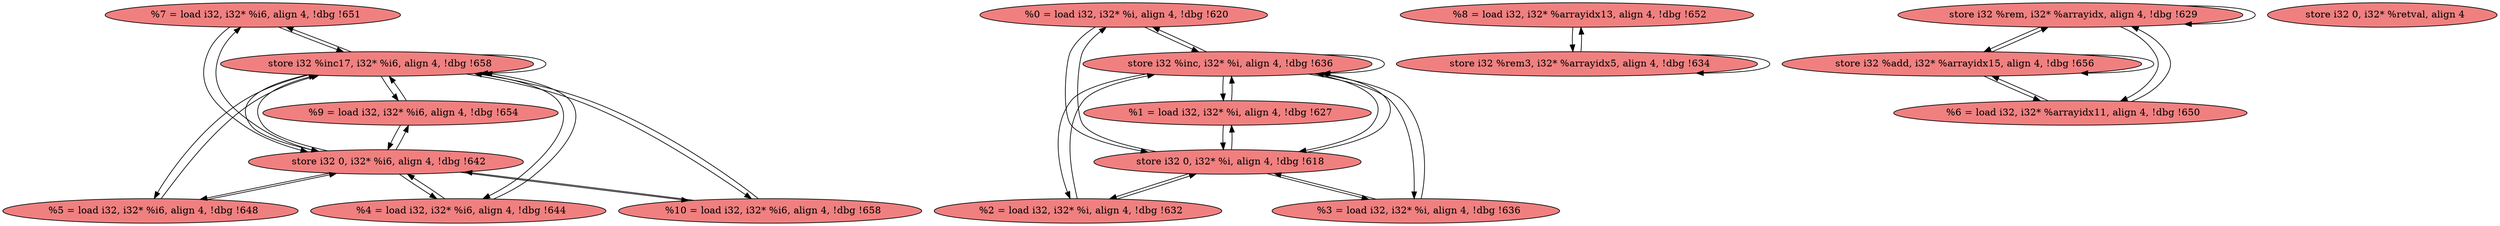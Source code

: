
digraph G {


node18 [fillcolor=lightcoral,label="  %7 = load i32, i32* %i6, align 4, !dbg !651",shape=ellipse,style=filled ]
node17 [fillcolor=lightcoral,label="  %5 = load i32, i32* %i6, align 4, !dbg !648",shape=ellipse,style=filled ]
node16 [fillcolor=lightcoral,label="  %4 = load i32, i32* %i6, align 4, !dbg !644",shape=ellipse,style=filled ]
node4 [fillcolor=lightcoral,label="  %0 = load i32, i32* %i, align 4, !dbg !620",shape=ellipse,style=filled ]
node8 [fillcolor=lightcoral,label="  %3 = load i32, i32* %i, align 4, !dbg !636",shape=ellipse,style=filled ]
node15 [fillcolor=lightcoral,label="  %8 = load i32, i32* %arrayidx13, align 4, !dbg !652",shape=ellipse,style=filled ]
node0 [fillcolor=lightcoral,label="  store i32 %inc17, i32* %i6, align 4, !dbg !658",shape=ellipse,style=filled ]
node11 [fillcolor=lightcoral,label="  store i32 %rem, i32* %arrayidx, align 4, !dbg !629",shape=ellipse,style=filled ]
node3 [fillcolor=lightcoral,label="  %2 = load i32, i32* %i, align 4, !dbg !632",shape=ellipse,style=filled ]
node2 [fillcolor=lightcoral,label="  store i32 %add, i32* %arrayidx15, align 4, !dbg !656",shape=ellipse,style=filled ]
node12 [fillcolor=lightcoral,label="  store i32 %inc, i32* %i, align 4, !dbg !636",shape=ellipse,style=filled ]
node13 [fillcolor=lightcoral,label="  store i32 0, i32* %i, align 4, !dbg !618",shape=ellipse,style=filled ]
node1 [fillcolor=lightcoral,label="  %10 = load i32, i32* %i6, align 4, !dbg !658",shape=ellipse,style=filled ]
node6 [fillcolor=lightcoral,label="  store i32 %rem3, i32* %arrayidx5, align 4, !dbg !634",shape=ellipse,style=filled ]
node14 [fillcolor=lightcoral,label="  store i32 0, i32* %i6, align 4, !dbg !642",shape=ellipse,style=filled ]
node7 [fillcolor=lightcoral,label="  store i32 0, i32* %retval, align 4",shape=ellipse,style=filled ]
node9 [fillcolor=lightcoral,label="  %6 = load i32, i32* %arrayidx11, align 4, !dbg !650",shape=ellipse,style=filled ]
node5 [fillcolor=lightcoral,label="  %9 = load i32, i32* %i6, align 4, !dbg !654",shape=ellipse,style=filled ]
node10 [fillcolor=lightcoral,label="  %1 = load i32, i32* %i, align 4, !dbg !627",shape=ellipse,style=filled ]

node0->node14 [ ]
node14->node5 [ ]
node12->node4 [ ]
node4->node12 [ ]
node18->node14 [ ]
node14->node17 [ ]
node12->node8 [ ]
node1->node14 [ ]
node8->node13 [ ]
node13->node8 [ ]
node14->node18 [ ]
node2->node11 [ ]
node12->node12 [ ]
node13->node4 [ ]
node8->node12 [ ]
node6->node6 [ ]
node2->node2 [ ]
node0->node0 [ ]
node17->node14 [ ]
node2->node9 [ ]
node1->node0 [ ]
node0->node1 [ ]
node6->node15 [ ]
node10->node12 [ ]
node0->node18 [ ]
node9->node2 [ ]
node5->node0 [ ]
node16->node14 [ ]
node11->node11 [ ]
node13->node3 [ ]
node0->node17 [ ]
node18->node0 [ ]
node14->node0 [ ]
node11->node2 [ ]
node0->node16 [ ]
node12->node10 [ ]
node17->node0 [ ]
node13->node10 [ ]
node10->node13 [ ]
node5->node14 [ ]
node4->node13 [ ]
node13->node12 [ ]
node12->node13 [ ]
node3->node12 [ ]
node15->node6 [ ]
node12->node3 [ ]
node14->node1 [ ]
node0->node5 [ ]
node11->node9 [ ]
node14->node16 [ ]
node3->node13 [ ]
node16->node0 [ ]
node9->node11 [ ]


}
